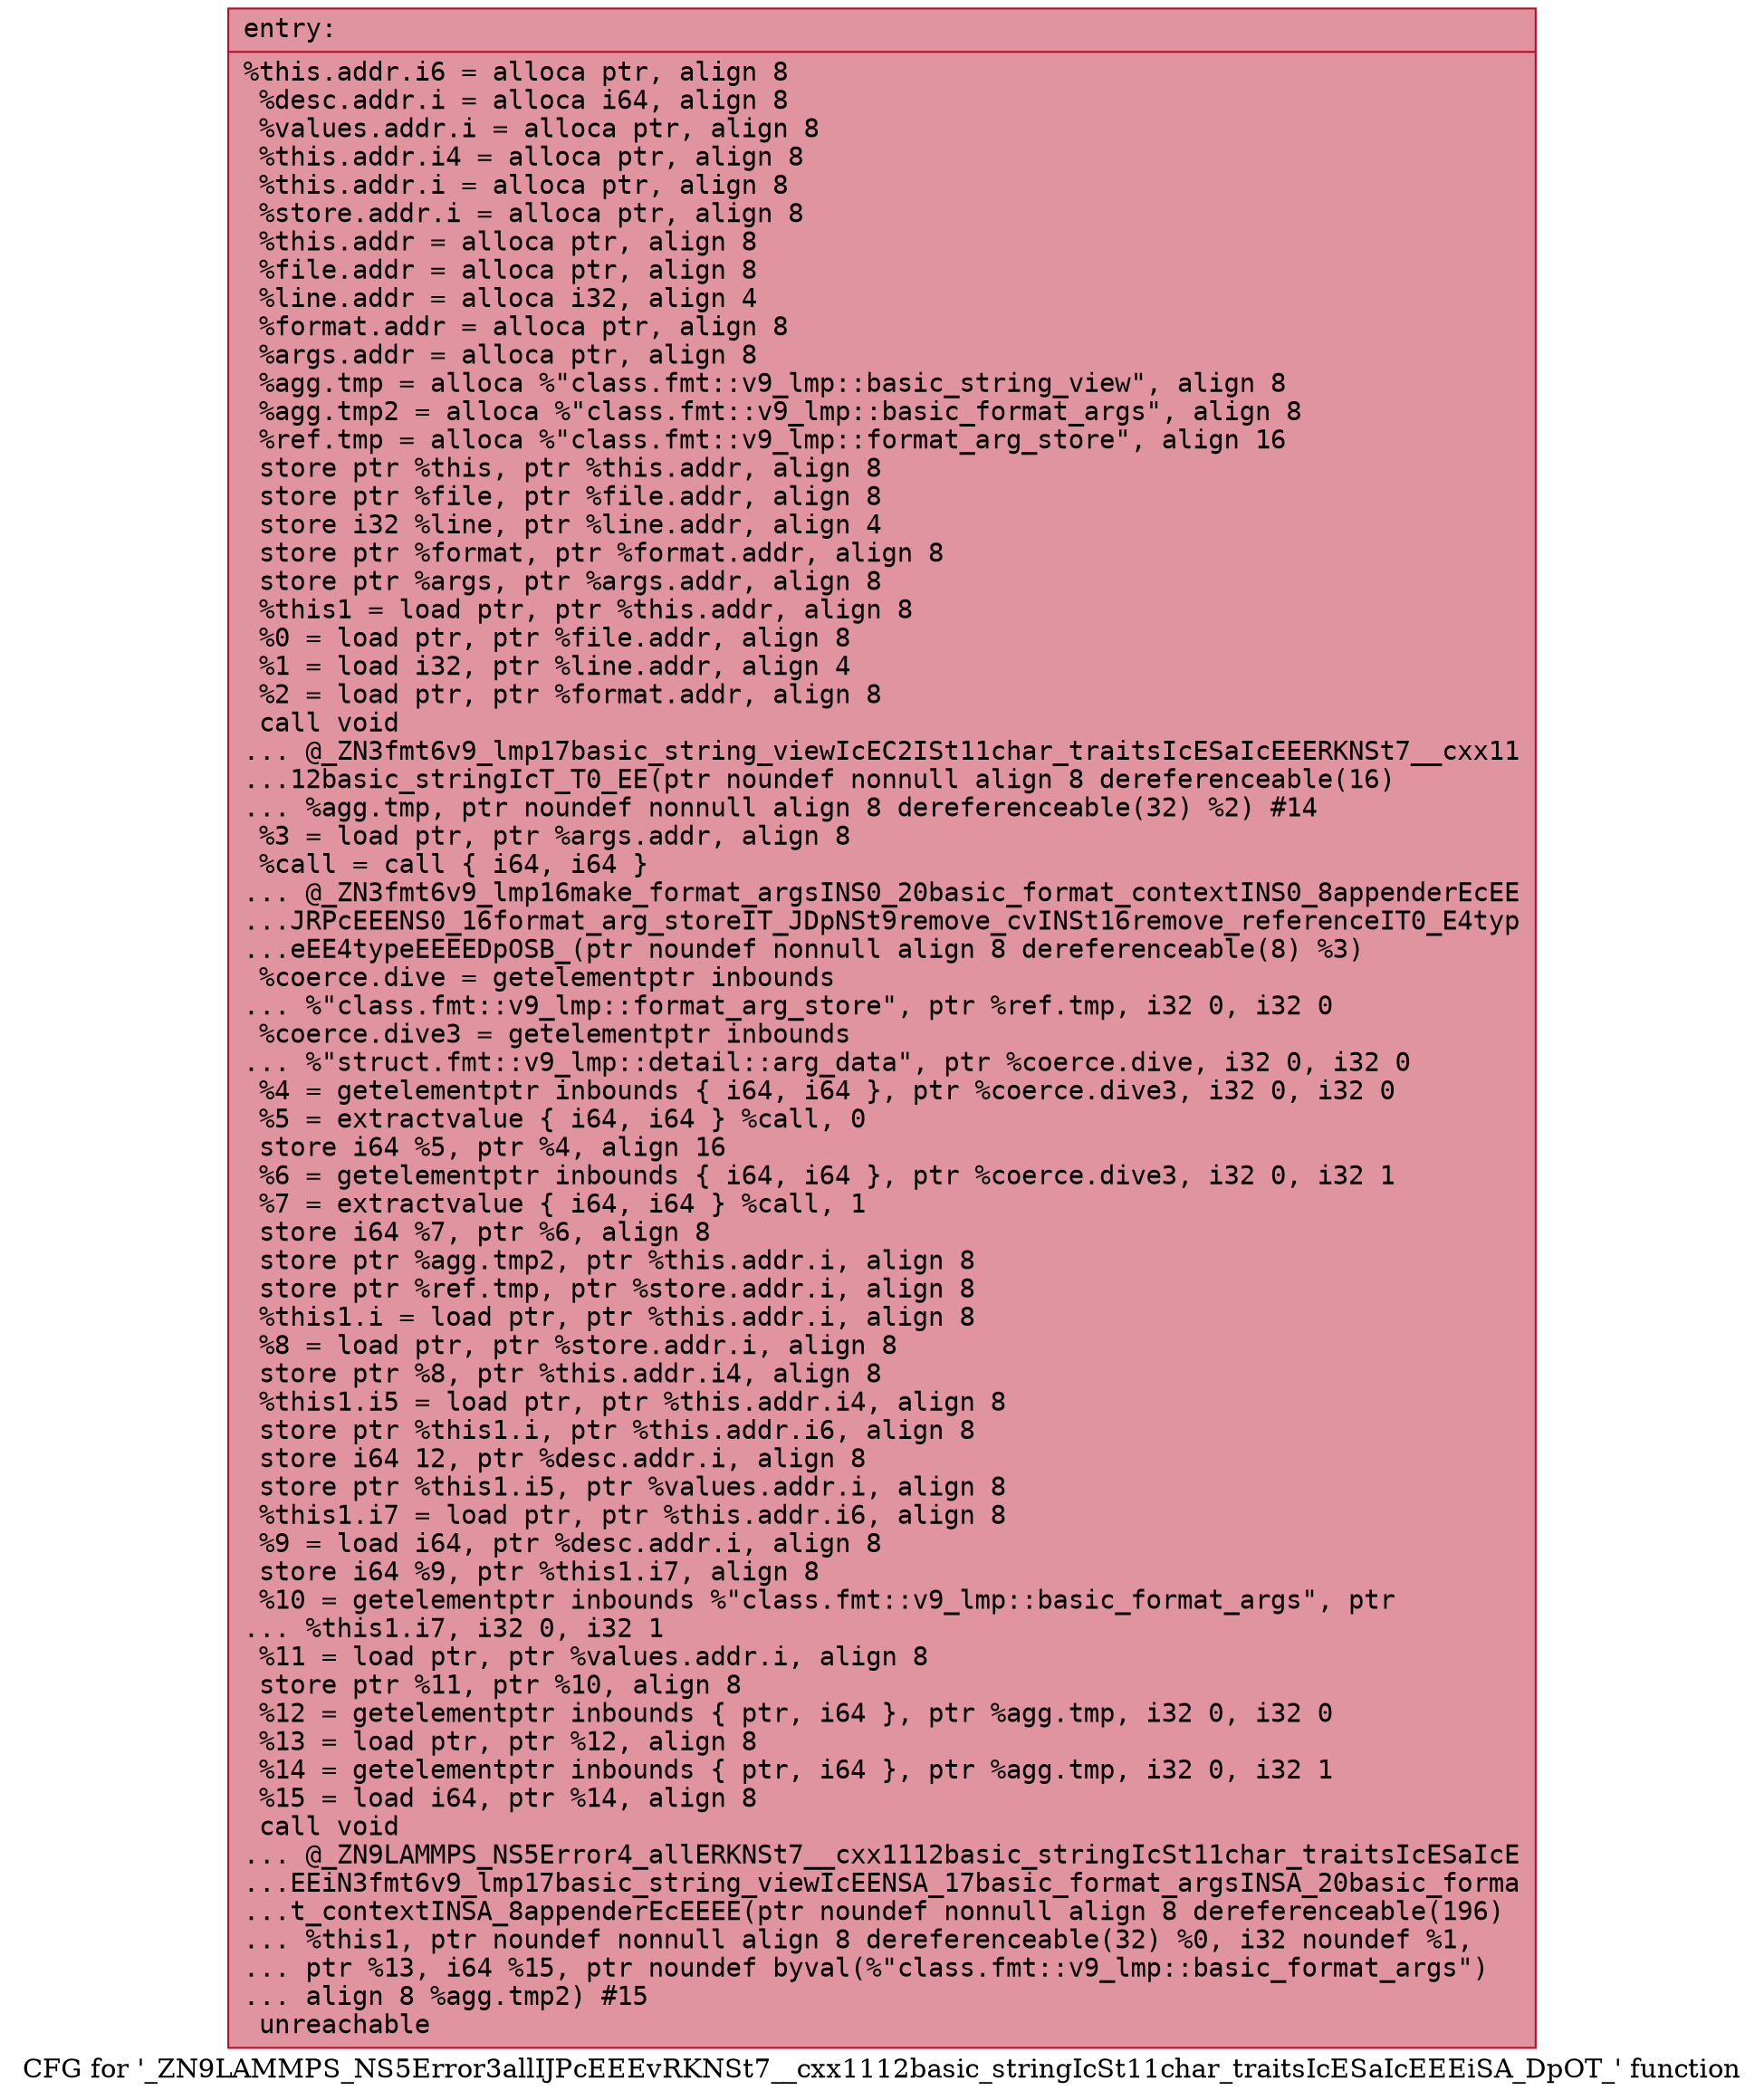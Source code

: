 digraph "CFG for '_ZN9LAMMPS_NS5Error3allIJPcEEEvRKNSt7__cxx1112basic_stringIcSt11char_traitsIcESaIcEEEiSA_DpOT_' function" {
	label="CFG for '_ZN9LAMMPS_NS5Error3allIJPcEEEvRKNSt7__cxx1112basic_stringIcSt11char_traitsIcESaIcEEEiSA_DpOT_' function";

	Node0x561c27456550 [shape=record,color="#b70d28ff", style=filled, fillcolor="#b70d2870" fontname="Courier",label="{entry:\l|  %this.addr.i6 = alloca ptr, align 8\l  %desc.addr.i = alloca i64, align 8\l  %values.addr.i = alloca ptr, align 8\l  %this.addr.i4 = alloca ptr, align 8\l  %this.addr.i = alloca ptr, align 8\l  %store.addr.i = alloca ptr, align 8\l  %this.addr = alloca ptr, align 8\l  %file.addr = alloca ptr, align 8\l  %line.addr = alloca i32, align 4\l  %format.addr = alloca ptr, align 8\l  %args.addr = alloca ptr, align 8\l  %agg.tmp = alloca %\"class.fmt::v9_lmp::basic_string_view\", align 8\l  %agg.tmp2 = alloca %\"class.fmt::v9_lmp::basic_format_args\", align 8\l  %ref.tmp = alloca %\"class.fmt::v9_lmp::format_arg_store\", align 16\l  store ptr %this, ptr %this.addr, align 8\l  store ptr %file, ptr %file.addr, align 8\l  store i32 %line, ptr %line.addr, align 4\l  store ptr %format, ptr %format.addr, align 8\l  store ptr %args, ptr %args.addr, align 8\l  %this1 = load ptr, ptr %this.addr, align 8\l  %0 = load ptr, ptr %file.addr, align 8\l  %1 = load i32, ptr %line.addr, align 4\l  %2 = load ptr, ptr %format.addr, align 8\l  call void\l... @_ZN3fmt6v9_lmp17basic_string_viewIcEC2ISt11char_traitsIcESaIcEEERKNSt7__cxx11\l...12basic_stringIcT_T0_EE(ptr noundef nonnull align 8 dereferenceable(16)\l... %agg.tmp, ptr noundef nonnull align 8 dereferenceable(32) %2) #14\l  %3 = load ptr, ptr %args.addr, align 8\l  %call = call \{ i64, i64 \}\l... @_ZN3fmt6v9_lmp16make_format_argsINS0_20basic_format_contextINS0_8appenderEcEE\l...JRPcEEENS0_16format_arg_storeIT_JDpNSt9remove_cvINSt16remove_referenceIT0_E4typ\l...eEE4typeEEEEDpOSB_(ptr noundef nonnull align 8 dereferenceable(8) %3)\l  %coerce.dive = getelementptr inbounds\l... %\"class.fmt::v9_lmp::format_arg_store\", ptr %ref.tmp, i32 0, i32 0\l  %coerce.dive3 = getelementptr inbounds\l... %\"struct.fmt::v9_lmp::detail::arg_data\", ptr %coerce.dive, i32 0, i32 0\l  %4 = getelementptr inbounds \{ i64, i64 \}, ptr %coerce.dive3, i32 0, i32 0\l  %5 = extractvalue \{ i64, i64 \} %call, 0\l  store i64 %5, ptr %4, align 16\l  %6 = getelementptr inbounds \{ i64, i64 \}, ptr %coerce.dive3, i32 0, i32 1\l  %7 = extractvalue \{ i64, i64 \} %call, 1\l  store i64 %7, ptr %6, align 8\l  store ptr %agg.tmp2, ptr %this.addr.i, align 8\l  store ptr %ref.tmp, ptr %store.addr.i, align 8\l  %this1.i = load ptr, ptr %this.addr.i, align 8\l  %8 = load ptr, ptr %store.addr.i, align 8\l  store ptr %8, ptr %this.addr.i4, align 8\l  %this1.i5 = load ptr, ptr %this.addr.i4, align 8\l  store ptr %this1.i, ptr %this.addr.i6, align 8\l  store i64 12, ptr %desc.addr.i, align 8\l  store ptr %this1.i5, ptr %values.addr.i, align 8\l  %this1.i7 = load ptr, ptr %this.addr.i6, align 8\l  %9 = load i64, ptr %desc.addr.i, align 8\l  store i64 %9, ptr %this1.i7, align 8\l  %10 = getelementptr inbounds %\"class.fmt::v9_lmp::basic_format_args\", ptr\l... %this1.i7, i32 0, i32 1\l  %11 = load ptr, ptr %values.addr.i, align 8\l  store ptr %11, ptr %10, align 8\l  %12 = getelementptr inbounds \{ ptr, i64 \}, ptr %agg.tmp, i32 0, i32 0\l  %13 = load ptr, ptr %12, align 8\l  %14 = getelementptr inbounds \{ ptr, i64 \}, ptr %agg.tmp, i32 0, i32 1\l  %15 = load i64, ptr %14, align 8\l  call void\l... @_ZN9LAMMPS_NS5Error4_allERKNSt7__cxx1112basic_stringIcSt11char_traitsIcESaIcE\l...EEiN3fmt6v9_lmp17basic_string_viewIcEENSA_17basic_format_argsINSA_20basic_forma\l...t_contextINSA_8appenderEcEEEE(ptr noundef nonnull align 8 dereferenceable(196)\l... %this1, ptr noundef nonnull align 8 dereferenceable(32) %0, i32 noundef %1,\l... ptr %13, i64 %15, ptr noundef byval(%\"class.fmt::v9_lmp::basic_format_args\")\l... align 8 %agg.tmp2) #15\l  unreachable\l}"];
}
